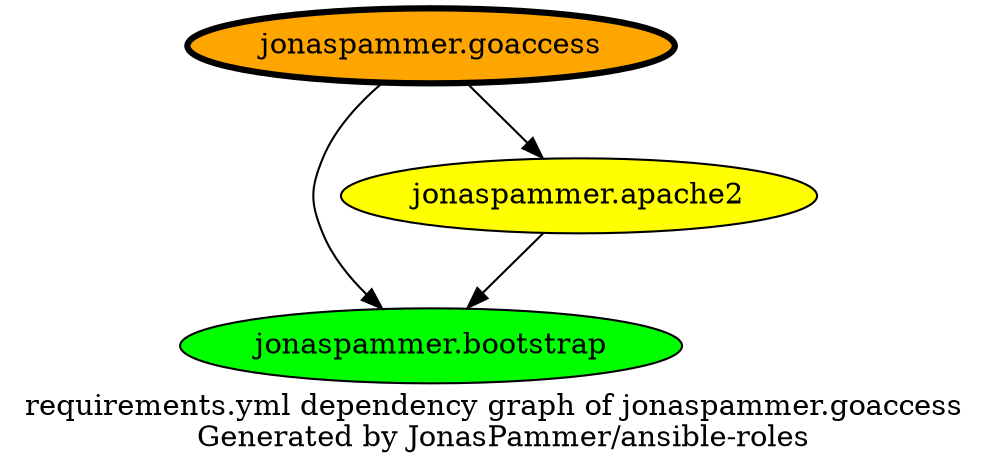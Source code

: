 digraph hierarchy {
  label = "requirements.yml dependency graph of jonaspammer.goaccess \n Generated by JonasPammer/ansible-roles" ;
  overlap=false

  {
    "jonaspammer.goaccess" [fillcolor=orange style=filled penwidth=3]
    "jonaspammer.bootstrap" [fillcolor=green style=filled ]
    "jonaspammer.apache2" [fillcolor=yellow style=filled ]
  }


  "jonaspammer.goaccess" -> {"jonaspammer.bootstrap" "jonaspammer.apache2"}
  "jonaspammer.apache2" -> {"jonaspammer.bootstrap"}
}
